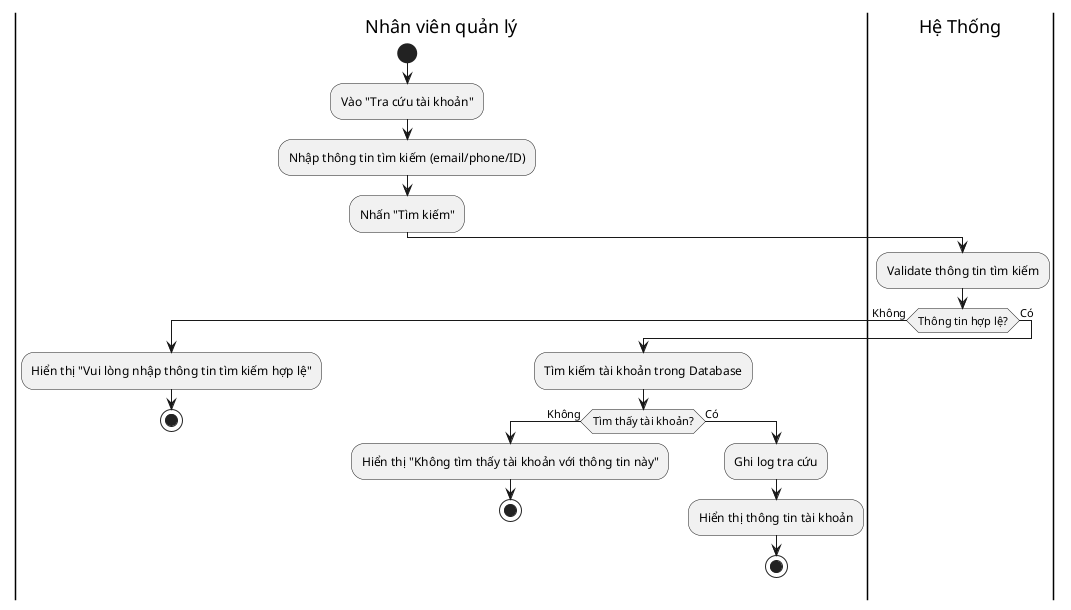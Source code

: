 @startuml tra-cuu-tai-khoan
|Nhân viên quản lý|
start
:Vào "Tra cứu tài khoản";
:Nhập thông tin tìm kiếm (email/phone/ID);
:Nhấn "Tìm kiếm";
|Hệ Thống|
:Validate thông tin tìm kiếm;
if (Thông tin hợp lệ?) then (Không)
  |Nhân viên quản lý|
  :Hiển thị "Vui lòng nhập thông tin tìm kiếm hợp lệ";
  stop
else (Có)
  :Tìm kiếm tài khoản trong Database;
  if (Tìm thấy tài khoản?) then (Không)
    |Nhân viên quản lý|
    :Hiển thị "Không tìm thấy tài khoản với thông tin này";
    stop
  else (Có)
    :Ghi log tra cứu;
    |Nhân viên quản lý|
    :Hiển thị thông tin tài khoản;
    stop
  endif
endif
@enduml